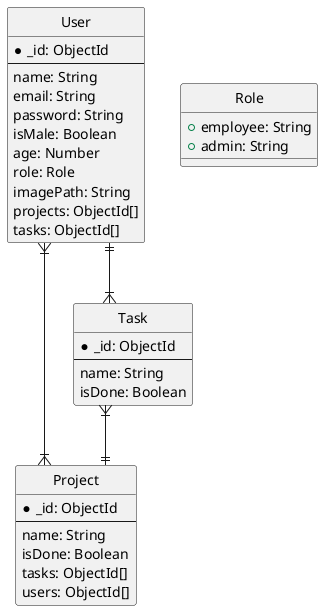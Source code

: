 @startuml todo

' hide the spot
hide circle

' avoid problems with angled crows feet
skinparam linetype ortho

entity Project {
    *_id: ObjectId
    --
    name: String
    isDone: Boolean
    tasks: ObjectId[]
    users: ObjectId[]
}

entity Task {
    *_id: ObjectId
    --
    name: String
    isDone: Boolean
}

entity User {
    *_id: ObjectId
    --
    name: String
    email: String
    password: String
    isMale: Boolean
    age: Number
    role: Role
    imagePath: String
    projects: ObjectId[]
    tasks: ObjectId[]
}

Enum Role {
    +employee: String
    +admin: String
}

User ||--|{ Task
User }|--|{ Project
Task }|--|| Project

@enduml
